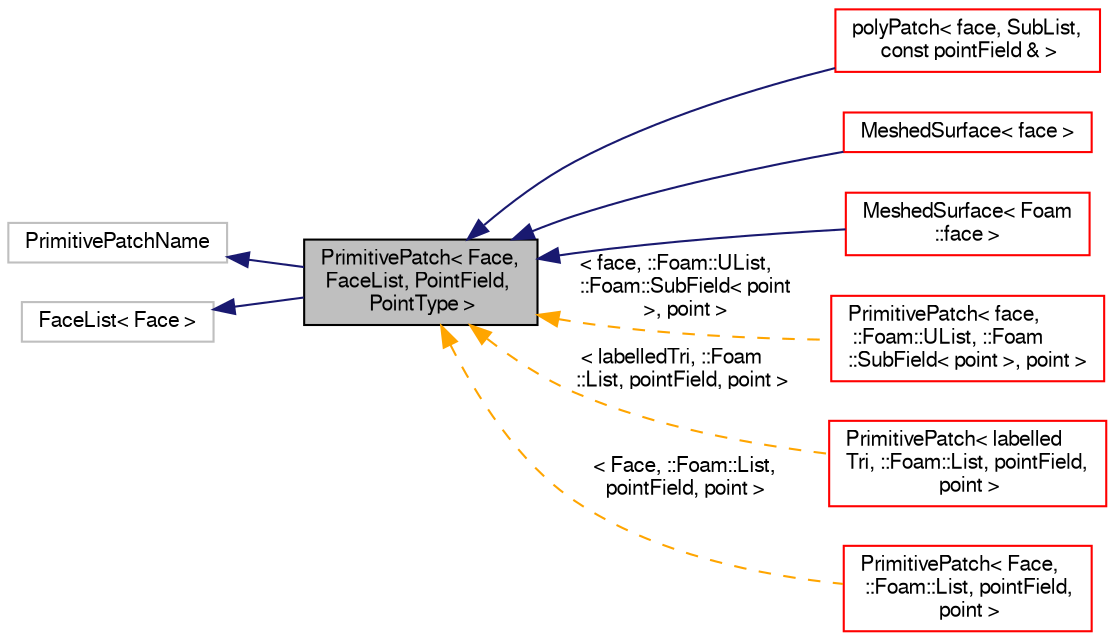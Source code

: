 digraph "PrimitivePatch&lt; Face, FaceList, PointField, PointType &gt;"
{
  bgcolor="transparent";
  edge [fontname="FreeSans",fontsize="10",labelfontname="FreeSans",labelfontsize="10"];
  node [fontname="FreeSans",fontsize="10",shape=record];
  rankdir="LR";
  Node0 [label="PrimitivePatch\< Face,\l FaceList, PointField,\l PointType \>",height=0.2,width=0.4,color="black", fillcolor="grey75", style="filled", fontcolor="black"];
  Node1 -> Node0 [dir="back",color="midnightblue",fontsize="10",style="solid",fontname="FreeSans"];
  Node1 [label="PrimitivePatchName",height=0.2,width=0.4,color="grey75"];
  Node2 -> Node0 [dir="back",color="midnightblue",fontsize="10",style="solid",fontname="FreeSans"];
  Node2 [label="FaceList\< Face \>",height=0.2,width=0.4,color="grey75"];
  Node0 -> Node3 [dir="back",color="midnightblue",fontsize="10",style="solid",fontname="FreeSans"];
  Node3 [label="polyPatch\< face, SubList,\l const pointField & \>",height=0.2,width=0.4,color="red",URL="$a27478.html",tooltip="A patch is a list of labels that address the faces in the global face list. "];
  Node0 -> Node24 [dir="back",color="midnightblue",fontsize="10",style="solid",fontname="FreeSans"];
  Node24 [label="MeshedSurface\< face \>",height=0.2,width=0.4,color="red",URL="$a29566.html"];
  Node0 -> Node32 [dir="back",color="midnightblue",fontsize="10",style="solid",fontname="FreeSans"];
  Node32 [label="MeshedSurface\< Foam\l::face \>",height=0.2,width=0.4,color="red",URL="$a29566.html"];
  Node0 -> Node33 [dir="back",color="orange",fontsize="10",style="dashed",label=" \< face, ::Foam::UList,\l ::Foam::SubField\< point\l \>, point \>" ,fontname="FreeSans"];
  Node33 [label="PrimitivePatch\< face,\l ::Foam::UList, ::Foam\l::SubField\< point \>, point \>",height=0.2,width=0.4,color="red",URL="$a27538.html"];
  Node0 -> Node35 [dir="back",color="orange",fontsize="10",style="dashed",label=" \< labelledTri, ::Foam\l::List, pointField, point \>" ,fontname="FreeSans"];
  Node35 [label="PrimitivePatch\< labelled\lTri, ::Foam::List, pointField,\l point \>",height=0.2,width=0.4,color="red",URL="$a27538.html"];
  Node0 -> Node47 [dir="back",color="orange",fontsize="10",style="dashed",label=" \< Face, ::Foam::List,\l pointField, point \>" ,fontname="FreeSans"];
  Node47 [label="PrimitivePatch\< Face,\l ::Foam::List, pointField,\l point \>",height=0.2,width=0.4,color="red",URL="$a27538.html"];
}

